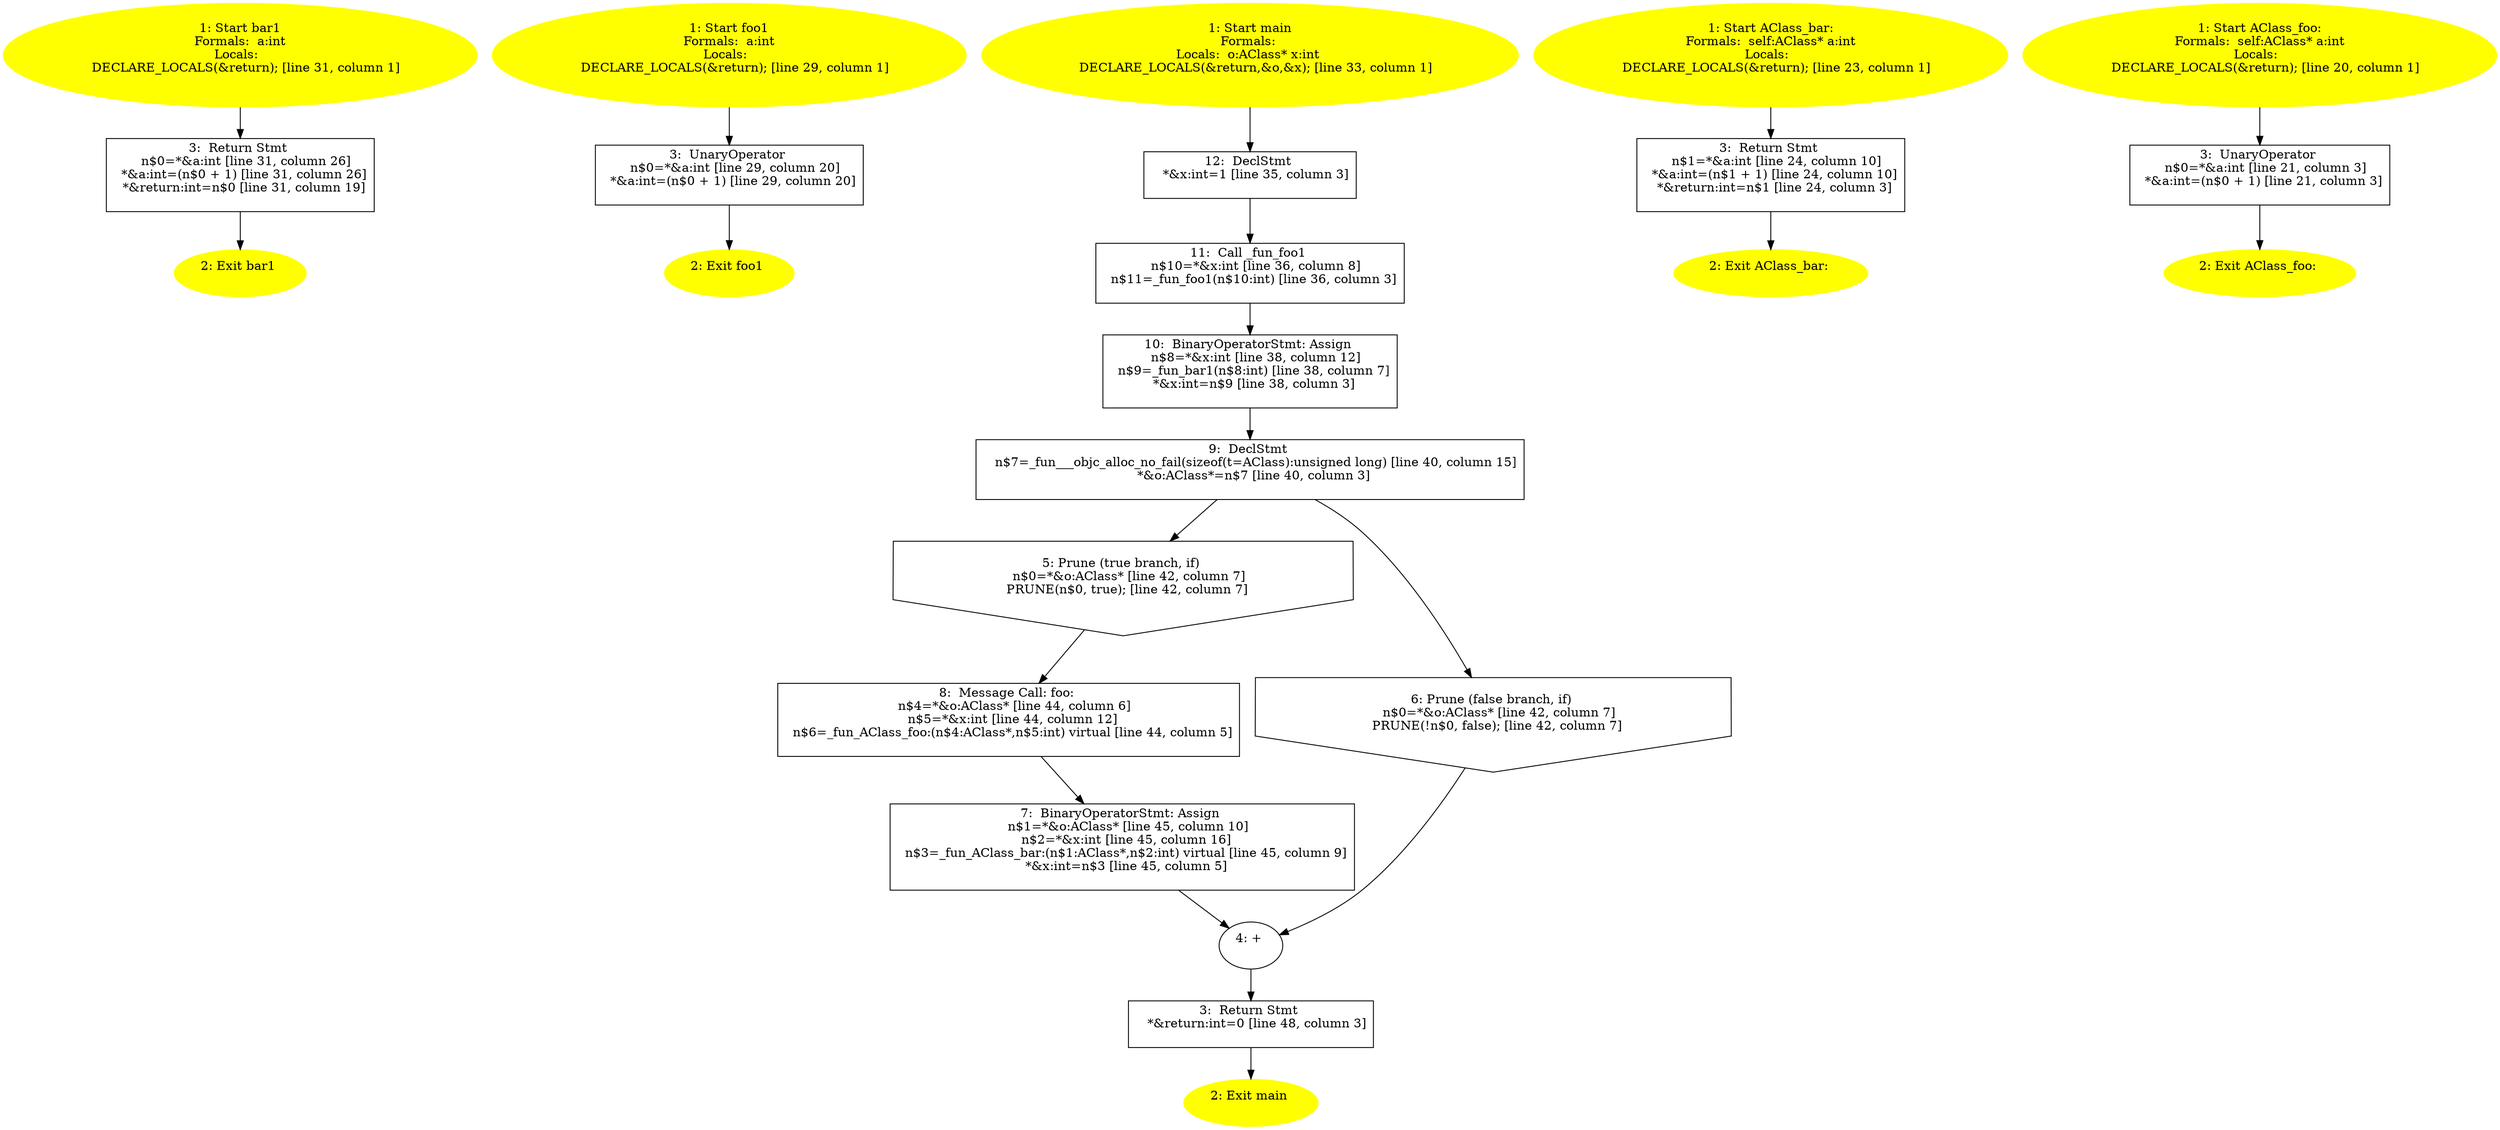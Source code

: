 /* @generated */
digraph cfg {
"bar1.fa85cca91963d8f301e34247048fca39_1" [label="1: Start bar1\nFormals:  a:int\nLocals:  \n   DECLARE_LOCALS(&return); [line 31, column 1]\n " color=yellow style=filled]
	

	 "bar1.fa85cca91963d8f301e34247048fca39_1" -> "bar1.fa85cca91963d8f301e34247048fca39_3" ;
"bar1.fa85cca91963d8f301e34247048fca39_2" [label="2: Exit bar1 \n  " color=yellow style=filled]
	

"bar1.fa85cca91963d8f301e34247048fca39_3" [label="3:  Return Stmt \n   n$0=*&a:int [line 31, column 26]\n  *&a:int=(n$0 + 1) [line 31, column 26]\n  *&return:int=n$0 [line 31, column 19]\n " shape="box"]
	

	 "bar1.fa85cca91963d8f301e34247048fca39_3" -> "bar1.fa85cca91963d8f301e34247048fca39_2" ;
"foo1.299a0be4a5a79e6a59fdd251b19d78bb_1" [label="1: Start foo1\nFormals:  a:int\nLocals:  \n   DECLARE_LOCALS(&return); [line 29, column 1]\n " color=yellow style=filled]
	

	 "foo1.299a0be4a5a79e6a59fdd251b19d78bb_1" -> "foo1.299a0be4a5a79e6a59fdd251b19d78bb_3" ;
"foo1.299a0be4a5a79e6a59fdd251b19d78bb_2" [label="2: Exit foo1 \n  " color=yellow style=filled]
	

"foo1.299a0be4a5a79e6a59fdd251b19d78bb_3" [label="3:  UnaryOperator \n   n$0=*&a:int [line 29, column 20]\n  *&a:int=(n$0 + 1) [line 29, column 20]\n " shape="box"]
	

	 "foo1.299a0be4a5a79e6a59fdd251b19d78bb_3" -> "foo1.299a0be4a5a79e6a59fdd251b19d78bb_2" ;
"main.fad58de7366495db4650cfefac2fcd61_1" [label="1: Start main\nFormals: \nLocals:  o:AClass* x:int \n   DECLARE_LOCALS(&return,&o,&x); [line 33, column 1]\n " color=yellow style=filled]
	

	 "main.fad58de7366495db4650cfefac2fcd61_1" -> "main.fad58de7366495db4650cfefac2fcd61_12" ;
"main.fad58de7366495db4650cfefac2fcd61_2" [label="2: Exit main \n  " color=yellow style=filled]
	

"main.fad58de7366495db4650cfefac2fcd61_3" [label="3:  Return Stmt \n   *&return:int=0 [line 48, column 3]\n " shape="box"]
	

	 "main.fad58de7366495db4650cfefac2fcd61_3" -> "main.fad58de7366495db4650cfefac2fcd61_2" ;
"main.fad58de7366495db4650cfefac2fcd61_4" [label="4: + \n  " ]
	

	 "main.fad58de7366495db4650cfefac2fcd61_4" -> "main.fad58de7366495db4650cfefac2fcd61_3" ;
"main.fad58de7366495db4650cfefac2fcd61_5" [label="5: Prune (true branch, if) \n   n$0=*&o:AClass* [line 42, column 7]\n  PRUNE(n$0, true); [line 42, column 7]\n " shape="invhouse"]
	

	 "main.fad58de7366495db4650cfefac2fcd61_5" -> "main.fad58de7366495db4650cfefac2fcd61_8" ;
"main.fad58de7366495db4650cfefac2fcd61_6" [label="6: Prune (false branch, if) \n   n$0=*&o:AClass* [line 42, column 7]\n  PRUNE(!n$0, false); [line 42, column 7]\n " shape="invhouse"]
	

	 "main.fad58de7366495db4650cfefac2fcd61_6" -> "main.fad58de7366495db4650cfefac2fcd61_4" ;
"main.fad58de7366495db4650cfefac2fcd61_7" [label="7:  BinaryOperatorStmt: Assign \n   n$1=*&o:AClass* [line 45, column 10]\n  n$2=*&x:int [line 45, column 16]\n  n$3=_fun_AClass_bar:(n$1:AClass*,n$2:int) virtual [line 45, column 9]\n  *&x:int=n$3 [line 45, column 5]\n " shape="box"]
	

	 "main.fad58de7366495db4650cfefac2fcd61_7" -> "main.fad58de7366495db4650cfefac2fcd61_4" ;
"main.fad58de7366495db4650cfefac2fcd61_8" [label="8:  Message Call: foo: \n   n$4=*&o:AClass* [line 44, column 6]\n  n$5=*&x:int [line 44, column 12]\n  n$6=_fun_AClass_foo:(n$4:AClass*,n$5:int) virtual [line 44, column 5]\n " shape="box"]
	

	 "main.fad58de7366495db4650cfefac2fcd61_8" -> "main.fad58de7366495db4650cfefac2fcd61_7" ;
"main.fad58de7366495db4650cfefac2fcd61_9" [label="9:  DeclStmt \n   n$7=_fun___objc_alloc_no_fail(sizeof(t=AClass):unsigned long) [line 40, column 15]\n  *&o:AClass*=n$7 [line 40, column 3]\n " shape="box"]
	

	 "main.fad58de7366495db4650cfefac2fcd61_9" -> "main.fad58de7366495db4650cfefac2fcd61_5" ;
	 "main.fad58de7366495db4650cfefac2fcd61_9" -> "main.fad58de7366495db4650cfefac2fcd61_6" ;
"main.fad58de7366495db4650cfefac2fcd61_10" [label="10:  BinaryOperatorStmt: Assign \n   n$8=*&x:int [line 38, column 12]\n  n$9=_fun_bar1(n$8:int) [line 38, column 7]\n  *&x:int=n$9 [line 38, column 3]\n " shape="box"]
	

	 "main.fad58de7366495db4650cfefac2fcd61_10" -> "main.fad58de7366495db4650cfefac2fcd61_9" ;
"main.fad58de7366495db4650cfefac2fcd61_11" [label="11:  Call _fun_foo1 \n   n$10=*&x:int [line 36, column 8]\n  n$11=_fun_foo1(n$10:int) [line 36, column 3]\n " shape="box"]
	

	 "main.fad58de7366495db4650cfefac2fcd61_11" -> "main.fad58de7366495db4650cfefac2fcd61_10" ;
"main.fad58de7366495db4650cfefac2fcd61_12" [label="12:  DeclStmt \n   *&x:int=1 [line 35, column 3]\n " shape="box"]
	

	 "main.fad58de7366495db4650cfefac2fcd61_12" -> "main.fad58de7366495db4650cfefac2fcd61_11" ;
"bar:#AClass#instance.c024d9849ec28286083491e7c46a4982_1" [label="1: Start AClass_bar:\nFormals:  self:AClass* a:int\nLocals:  \n   DECLARE_LOCALS(&return); [line 23, column 1]\n " color=yellow style=filled]
	

	 "bar:#AClass#instance.c024d9849ec28286083491e7c46a4982_1" -> "bar:#AClass#instance.c024d9849ec28286083491e7c46a4982_3" ;
"bar:#AClass#instance.c024d9849ec28286083491e7c46a4982_2" [label="2: Exit AClass_bar: \n  " color=yellow style=filled]
	

"bar:#AClass#instance.c024d9849ec28286083491e7c46a4982_3" [label="3:  Return Stmt \n   n$1=*&a:int [line 24, column 10]\n  *&a:int=(n$1 + 1) [line 24, column 10]\n  *&return:int=n$1 [line 24, column 3]\n " shape="box"]
	

	 "bar:#AClass#instance.c024d9849ec28286083491e7c46a4982_3" -> "bar:#AClass#instance.c024d9849ec28286083491e7c46a4982_2" ;
"foo:#AClass#instance.85442408d439a21334483f95effd3023_1" [label="1: Start AClass_foo:\nFormals:  self:AClass* a:int\nLocals:  \n   DECLARE_LOCALS(&return); [line 20, column 1]\n " color=yellow style=filled]
	

	 "foo:#AClass#instance.85442408d439a21334483f95effd3023_1" -> "foo:#AClass#instance.85442408d439a21334483f95effd3023_3" ;
"foo:#AClass#instance.85442408d439a21334483f95effd3023_2" [label="2: Exit AClass_foo: \n  " color=yellow style=filled]
	

"foo:#AClass#instance.85442408d439a21334483f95effd3023_3" [label="3:  UnaryOperator \n   n$0=*&a:int [line 21, column 3]\n  *&a:int=(n$0 + 1) [line 21, column 3]\n " shape="box"]
	

	 "foo:#AClass#instance.85442408d439a21334483f95effd3023_3" -> "foo:#AClass#instance.85442408d439a21334483f95effd3023_2" ;
}
